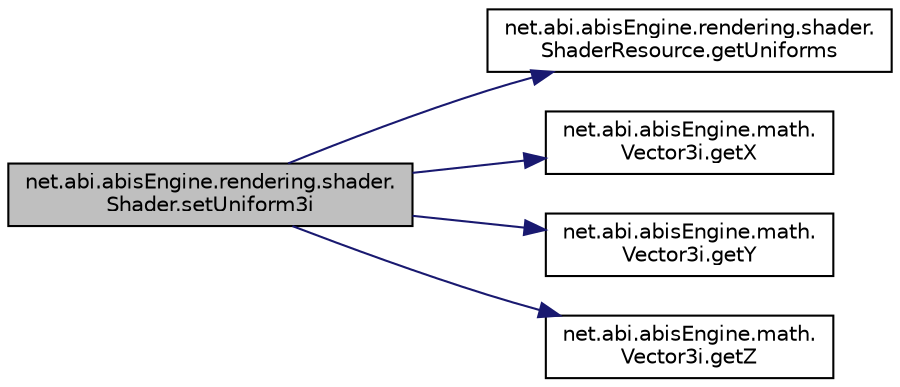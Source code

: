 digraph "net.abi.abisEngine.rendering.shader.Shader.setUniform3i"
{
 // LATEX_PDF_SIZE
  edge [fontname="Helvetica",fontsize="10",labelfontname="Helvetica",labelfontsize="10"];
  node [fontname="Helvetica",fontsize="10",shape=record];
  rankdir="LR";
  Node1 [label="net.abi.abisEngine.rendering.shader.\lShader.setUniform3i",height=0.2,width=0.4,color="black", fillcolor="grey75", style="filled", fontcolor="black",tooltip=" "];
  Node1 -> Node2 [color="midnightblue",fontsize="10",style="solid",fontname="Helvetica"];
  Node2 [label="net.abi.abisEngine.rendering.shader.\lShaderResource.getUniforms",height=0.2,width=0.4,color="black", fillcolor="white", style="filled",URL="$d7/d77/classnet_1_1abi_1_1abis_engine_1_1rendering_1_1shader_1_1_shader_resource.html#a09805e3074c80747809d82ae30e9b838",tooltip=" "];
  Node1 -> Node3 [color="midnightblue",fontsize="10",style="solid",fontname="Helvetica"];
  Node3 [label="net.abi.abisEngine.math.\lVector3i.getX",height=0.2,width=0.4,color="black", fillcolor="white", style="filled",URL="$d9/d2e/classnet_1_1abi_1_1abis_engine_1_1math_1_1_vector3i.html#ab16221cfac2d173df6765c8d5afd8597",tooltip=" "];
  Node1 -> Node4 [color="midnightblue",fontsize="10",style="solid",fontname="Helvetica"];
  Node4 [label="net.abi.abisEngine.math.\lVector3i.getY",height=0.2,width=0.4,color="black", fillcolor="white", style="filled",URL="$d9/d2e/classnet_1_1abi_1_1abis_engine_1_1math_1_1_vector3i.html#a5939a92e190a764a2c26b8c1f45905de",tooltip=" "];
  Node1 -> Node5 [color="midnightblue",fontsize="10",style="solid",fontname="Helvetica"];
  Node5 [label="net.abi.abisEngine.math.\lVector3i.getZ",height=0.2,width=0.4,color="black", fillcolor="white", style="filled",URL="$d9/d2e/classnet_1_1abi_1_1abis_engine_1_1math_1_1_vector3i.html#a3369026a1034b16334337456f60bf5f5",tooltip=" "];
}
